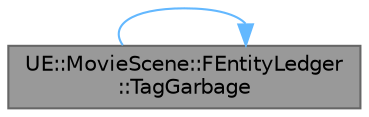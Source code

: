 digraph "UE::MovieScene::FEntityLedger::TagGarbage"
{
 // INTERACTIVE_SVG=YES
 // LATEX_PDF_SIZE
  bgcolor="transparent";
  edge [fontname=Helvetica,fontsize=10,labelfontname=Helvetica,labelfontsize=10];
  node [fontname=Helvetica,fontsize=10,shape=box,height=0.2,width=0.4];
  rankdir="LR";
  Node1 [id="Node000001",label="UE::MovieScene::FEntityLedger\l::TagGarbage",height=0.2,width=0.4,color="gray40", fillcolor="grey60", style="filled", fontcolor="black",tooltip="Called in order to tag garbage as NeedsUnlink."];
  Node1 -> Node1 [id="edge1_Node000001_Node000001",color="steelblue1",style="solid",tooltip=" "];
}
